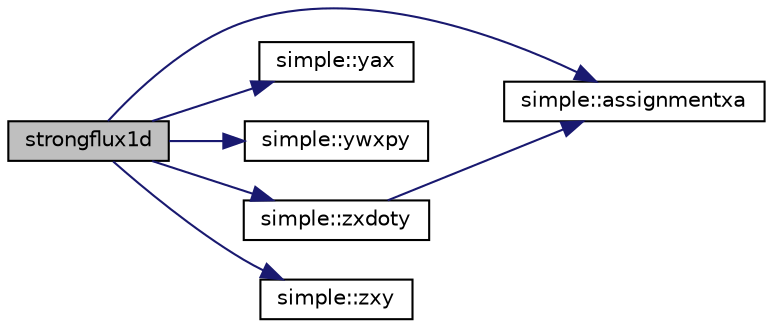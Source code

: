 digraph "strongflux1d"
{
 // INTERACTIVE_SVG=YES
  bgcolor="transparent";
  edge [fontname="Helvetica",fontsize="10",labelfontname="Helvetica",labelfontsize="10"];
  node [fontname="Helvetica",fontsize="10",shape=record];
  rankdir="LR";
  Node6 [label="strongflux1d",height=0.2,width=0.4,color="black", fillcolor="grey75", style="filled", fontcolor="black"];
  Node6 -> Node7 [color="midnightblue",fontsize="10",style="solid",fontname="Helvetica"];
  Node7 [label="simple::assignmentxa",height=0.2,width=0.4,color="black",URL="$namespacesimple.html#a82c25cd0c1d999c2c6028a3bdce656a0",tooltip="ASSIGNMENTXA point-wise operator performing X = scalar a. "];
  Node6 -> Node8 [color="midnightblue",fontsize="10",style="solid",fontname="Helvetica"];
  Node8 [label="simple::yax",height=0.2,width=0.4,color="black",URL="$namespacesimple.html#aeb1042bc53e651d671973267ebe04281",tooltip="YAX point-wise operator performing Y = aX (scalar a) "];
  Node6 -> Node9 [color="midnightblue",fontsize="10",style="solid",fontname="Helvetica"];
  Node9 [label="simple::ywxpy",height=0.2,width=0.4,color="black",URL="$namespacesimple.html#ac64e3827babc8b5361993623eb2a11ce",tooltip="YWXPY point-wise operator performing Y = WX + Y, where all are vectors. "];
  Node6 -> Node10 [color="midnightblue",fontsize="10",style="solid",fontname="Helvetica"];
  Node10 [label="simple::zxdoty",height=0.2,width=0.4,color="black",URL="$namespacesimple.html#a2b4272d0270d7a065ce43682e88e3cf6",tooltip="ZXDOTY numComponents-vector inner product Z = X * Y. "];
  Node10 -> Node7 [color="midnightblue",fontsize="10",style="solid",fontname="Helvetica"];
  Node6 -> Node11 [color="midnightblue",fontsize="10",style="solid",fontname="Helvetica"];
  Node11 [label="simple::zxy",height=0.2,width=0.4,color="black",URL="$namespacesimple.html#aecc214bc1a98be128c68622243d11e0a",tooltip="ZXY point-wise operator performing Z = XY (all vectors) "];
}
